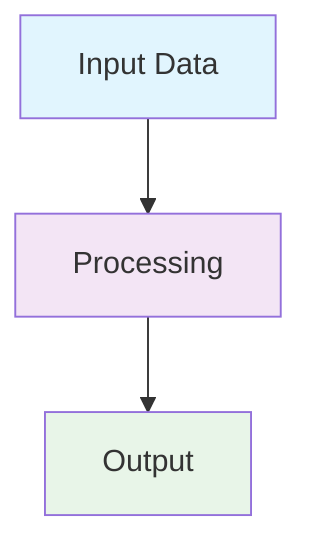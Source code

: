 graph TD
 A[Input Data] --> B[Processing]
 B --> C[Output]
 
 style A fill:#e1f5fe
 style B fill:#f3e5f5
 style C fill:#e8f5e8